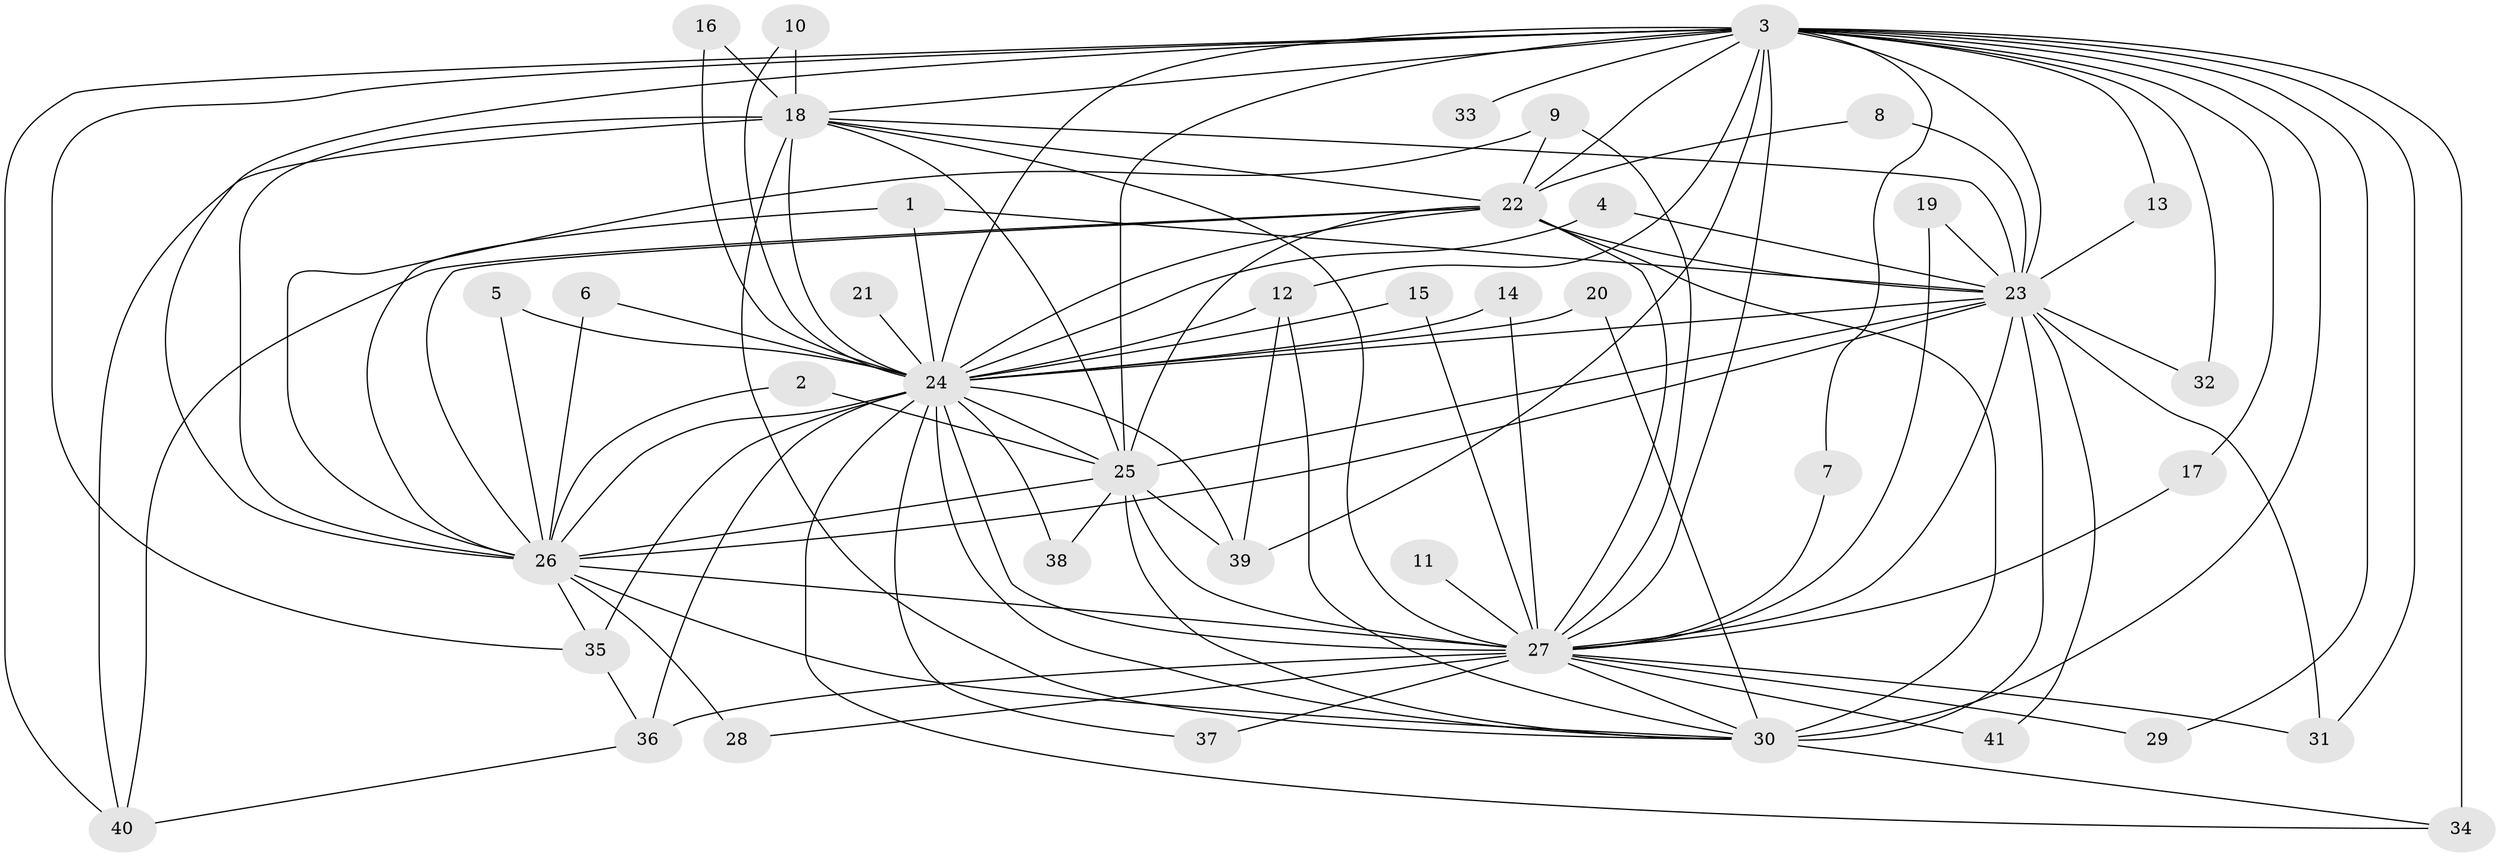// original degree distribution, {20: 0.02531645569620253, 18: 0.02531645569620253, 28: 0.012658227848101266, 14: 0.012658227848101266, 16: 0.012658227848101266, 11: 0.012658227848101266, 26: 0.012658227848101266, 15: 0.012658227848101266, 3: 0.22784810126582278, 5: 0.05063291139240506, 4: 0.0759493670886076, 2: 0.5189873417721519}
// Generated by graph-tools (version 1.1) at 2025/25/03/09/25 03:25:50]
// undirected, 41 vertices, 108 edges
graph export_dot {
graph [start="1"]
  node [color=gray90,style=filled];
  1;
  2;
  3;
  4;
  5;
  6;
  7;
  8;
  9;
  10;
  11;
  12;
  13;
  14;
  15;
  16;
  17;
  18;
  19;
  20;
  21;
  22;
  23;
  24;
  25;
  26;
  27;
  28;
  29;
  30;
  31;
  32;
  33;
  34;
  35;
  36;
  37;
  38;
  39;
  40;
  41;
  1 -- 23 [weight=1.0];
  1 -- 24 [weight=1.0];
  1 -- 26 [weight=1.0];
  2 -- 25 [weight=1.0];
  2 -- 26 [weight=1.0];
  3 -- 7 [weight=1.0];
  3 -- 12 [weight=1.0];
  3 -- 13 [weight=1.0];
  3 -- 17 [weight=1.0];
  3 -- 18 [weight=2.0];
  3 -- 22 [weight=3.0];
  3 -- 23 [weight=2.0];
  3 -- 24 [weight=2.0];
  3 -- 25 [weight=2.0];
  3 -- 26 [weight=2.0];
  3 -- 27 [weight=2.0];
  3 -- 29 [weight=1.0];
  3 -- 30 [weight=3.0];
  3 -- 31 [weight=1.0];
  3 -- 32 [weight=2.0];
  3 -- 33 [weight=2.0];
  3 -- 34 [weight=3.0];
  3 -- 35 [weight=1.0];
  3 -- 39 [weight=2.0];
  3 -- 40 [weight=1.0];
  4 -- 23 [weight=1.0];
  4 -- 24 [weight=1.0];
  5 -- 24 [weight=1.0];
  5 -- 26 [weight=1.0];
  6 -- 24 [weight=1.0];
  6 -- 26 [weight=1.0];
  7 -- 27 [weight=1.0];
  8 -- 22 [weight=1.0];
  8 -- 23 [weight=1.0];
  9 -- 22 [weight=1.0];
  9 -- 26 [weight=1.0];
  9 -- 27 [weight=1.0];
  10 -- 18 [weight=1.0];
  10 -- 24 [weight=1.0];
  11 -- 27 [weight=1.0];
  12 -- 24 [weight=1.0];
  12 -- 30 [weight=1.0];
  12 -- 39 [weight=1.0];
  13 -- 23 [weight=1.0];
  14 -- 24 [weight=1.0];
  14 -- 27 [weight=1.0];
  15 -- 24 [weight=1.0];
  15 -- 27 [weight=1.0];
  16 -- 18 [weight=2.0];
  16 -- 24 [weight=1.0];
  17 -- 27 [weight=1.0];
  18 -- 22 [weight=1.0];
  18 -- 23 [weight=1.0];
  18 -- 24 [weight=1.0];
  18 -- 25 [weight=1.0];
  18 -- 26 [weight=2.0];
  18 -- 27 [weight=2.0];
  18 -- 30 [weight=2.0];
  18 -- 40 [weight=1.0];
  19 -- 23 [weight=1.0];
  19 -- 27 [weight=1.0];
  20 -- 24 [weight=1.0];
  20 -- 30 [weight=1.0];
  21 -- 24 [weight=2.0];
  22 -- 23 [weight=3.0];
  22 -- 24 [weight=1.0];
  22 -- 25 [weight=1.0];
  22 -- 26 [weight=1.0];
  22 -- 27 [weight=1.0];
  22 -- 30 [weight=1.0];
  22 -- 40 [weight=1.0];
  23 -- 24 [weight=1.0];
  23 -- 25 [weight=1.0];
  23 -- 26 [weight=1.0];
  23 -- 27 [weight=2.0];
  23 -- 30 [weight=2.0];
  23 -- 31 [weight=1.0];
  23 -- 32 [weight=1.0];
  23 -- 41 [weight=1.0];
  24 -- 25 [weight=1.0];
  24 -- 26 [weight=2.0];
  24 -- 27 [weight=1.0];
  24 -- 30 [weight=2.0];
  24 -- 34 [weight=1.0];
  24 -- 35 [weight=2.0];
  24 -- 36 [weight=1.0];
  24 -- 37 [weight=1.0];
  24 -- 38 [weight=1.0];
  24 -- 39 [weight=1.0];
  25 -- 26 [weight=1.0];
  25 -- 27 [weight=3.0];
  25 -- 30 [weight=1.0];
  25 -- 38 [weight=1.0];
  25 -- 39 [weight=2.0];
  26 -- 27 [weight=1.0];
  26 -- 28 [weight=1.0];
  26 -- 30 [weight=1.0];
  26 -- 35 [weight=1.0];
  27 -- 28 [weight=1.0];
  27 -- 29 [weight=1.0];
  27 -- 30 [weight=1.0];
  27 -- 31 [weight=1.0];
  27 -- 36 [weight=2.0];
  27 -- 37 [weight=1.0];
  27 -- 41 [weight=1.0];
  30 -- 34 [weight=1.0];
  35 -- 36 [weight=1.0];
  36 -- 40 [weight=1.0];
}
